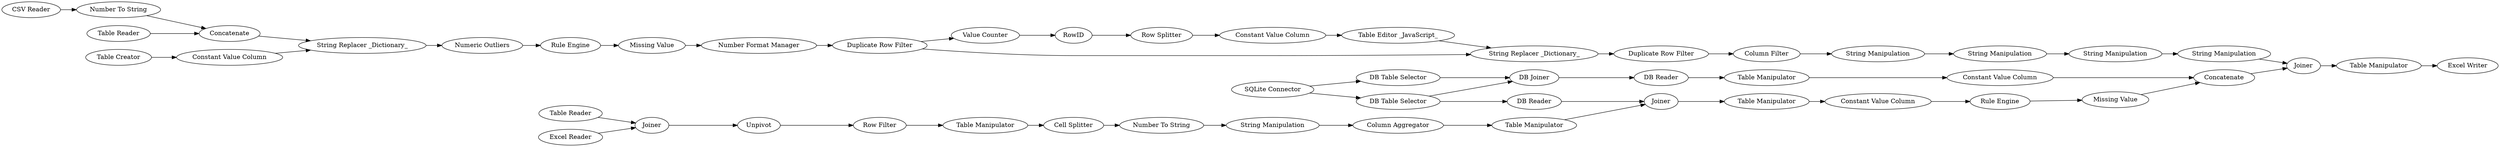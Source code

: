 digraph {
	1 [label="CSV Reader"]
	2 [label="Table Reader"]
	3 [label="SQLite Connector"]
	4 [label="DB Table Selector"]
	5 [label="DB Table Selector"]
	8 [label="Table Reader"]
	9 [label="Excel Reader"]
	10 [label="Number To String"]
	11 [label=Concatenate]
	12 [label="Table Creator"]
	13 [label="Constant Value Column"]
	15 [label="String Replacer _Dictionary_"]
	18 [label="DB Joiner"]
	19 [label="DB Reader"]
	20 [label="DB Reader"]
	22 [label="Numeric Outliers"]
	23 [label="Rule Engine"]
	24 [label="Missing Value"]
	26 [label="Duplicate Row Filter"]
	27 [label="Value Counter"]
	28 [label="Row Splitter"]
	30 [label="Constant Value Column"]
	31 [label=RowID]
	32 [label="Table Editor _JavaScript_"]
	33 [label="String Replacer _Dictionary_"]
	37 [label="Duplicate Row Filter"]
	38 [label="Column Filter"]
	40 [label="String Manipulation"]
	41 [label="String Manipulation"]
	42 [label="String Manipulation"]
	43 [label="String Manipulation"]
	46 [label=Joiner]
	47 [label=Unpivot]
	49 [label="Row Filter"]
	50 [label="Table Manipulator"]
	51 [label="Cell Splitter"]
	52 [label="Number To String"]
	53 [label="String Manipulation"]
	54 [label="Column Aggregator"]
	55 [label="Table Manipulator"]
	56 [label=Joiner]
	57 [label="Table Manipulator"]
	58 [label="Constant Value Column"]
	59 [label="Missing Value"]
	60 [label="Constant Value Column"]
	61 [label="Rule Engine"]
	63 [label=Concatenate]
	64 [label="Table Manipulator"]
	65 [label=Joiner]
	66 [label="Excel Writer"]
	67 [label="Table Manipulator"]
	68 [label="Number Format Manager"]
	1 -> 10
	2 -> 11
	3 -> 5
	3 -> 4
	4 -> 20
	4 -> 18
	5 -> 18
	8 -> 46
	9 -> 46
	10 -> 11
	11 -> 15
	12 -> 13
	13 -> 15
	15 -> 22
	18 -> 19
	19 -> 64
	20 -> 56
	22 -> 23
	23 -> 24
	24 -> 68
	26 -> 27
	26 -> 33
	27 -> 31
	28 -> 30
	30 -> 32
	31 -> 28
	32 -> 33
	33 -> 37
	37 -> 38
	38 -> 40
	40 -> 41
	41 -> 42
	42 -> 43
	43 -> 65
	46 -> 47
	47 -> 49
	49 -> 50
	50 -> 51
	51 -> 52
	52 -> 53
	53 -> 54
	54 -> 55
	55 -> 56
	56 -> 57
	57 -> 58
	58 -> 61
	59 -> 63
	60 -> 63
	61 -> 59
	63 -> 65
	64 -> 60
	65 -> 67
	67 -> 66
	68 -> 26
	rankdir=LR
}
